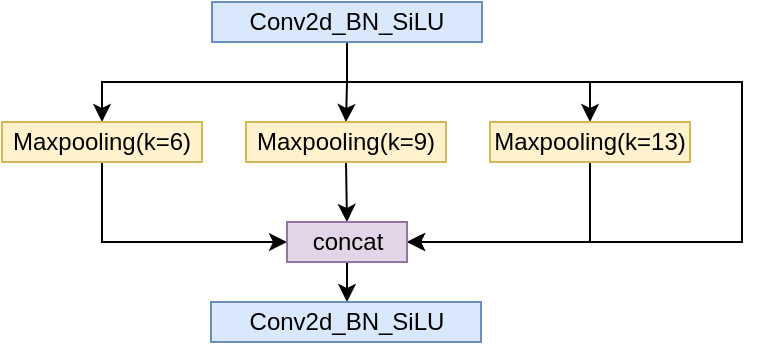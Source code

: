 <mxfile version="21.6.1" type="device">
  <diagram name="第 1 页" id="bB537N-INVUiUfxHYbDp">
    <mxGraphModel dx="1430" dy="830" grid="1" gridSize="10" guides="1" tooltips="1" connect="1" arrows="1" fold="1" page="1" pageScale="1" pageWidth="827" pageHeight="1169" math="0" shadow="0">
      <root>
        <mxCell id="0" />
        <mxCell id="1" parent="0" />
        <mxCell id="z6ol4XUJVwE9SGW8FS7L-15" style="edgeStyle=orthogonalEdgeStyle;rounded=0;orthogonalLoop=1;jettySize=auto;html=1;exitX=0.5;exitY=1;exitDx=0;exitDy=0;entryX=0.5;entryY=0;entryDx=0;entryDy=0;" edge="1" parent="1" source="z6ol4XUJVwE9SGW8FS7L-1" target="z6ol4XUJVwE9SGW8FS7L-8">
          <mxGeometry relative="1" as="geometry" />
        </mxCell>
        <mxCell id="z6ol4XUJVwE9SGW8FS7L-18" style="edgeStyle=orthogonalEdgeStyle;rounded=0;orthogonalLoop=1;jettySize=auto;html=1;exitX=0.5;exitY=1;exitDx=0;exitDy=0;entryX=0.5;entryY=0;entryDx=0;entryDy=0;" edge="1" parent="1" source="z6ol4XUJVwE9SGW8FS7L-1" target="z6ol4XUJVwE9SGW8FS7L-5">
          <mxGeometry relative="1" as="geometry" />
        </mxCell>
        <mxCell id="z6ol4XUJVwE9SGW8FS7L-19" style="edgeStyle=orthogonalEdgeStyle;rounded=0;orthogonalLoop=1;jettySize=auto;html=1;exitX=0.5;exitY=1;exitDx=0;exitDy=0;" edge="1" parent="1" source="z6ol4XUJVwE9SGW8FS7L-1" target="z6ol4XUJVwE9SGW8FS7L-9">
          <mxGeometry relative="1" as="geometry" />
        </mxCell>
        <mxCell id="z6ol4XUJVwE9SGW8FS7L-22" style="edgeStyle=orthogonalEdgeStyle;rounded=0;orthogonalLoop=1;jettySize=auto;html=1;exitX=0.5;exitY=1;exitDx=0;exitDy=0;entryX=1;entryY=0.5;entryDx=0;entryDy=0;" edge="1" parent="1" source="z6ol4XUJVwE9SGW8FS7L-1" target="z6ol4XUJVwE9SGW8FS7L-10">
          <mxGeometry relative="1" as="geometry">
            <mxPoint x="670" y="580" as="targetPoint" />
            <Array as="points">
              <mxPoint x="382" y="560" />
              <mxPoint x="580" y="560" />
              <mxPoint x="580" y="640" />
            </Array>
          </mxGeometry>
        </mxCell>
        <mxCell id="z6ol4XUJVwE9SGW8FS7L-1" value="Conv2d_BN_SiLU" style="rounded=0;whiteSpace=wrap;html=1;fillColor=#dae8fc;strokeColor=#6c8ebf;" vertex="1" parent="1">
          <mxGeometry x="315" y="520" width="135" height="20" as="geometry" />
        </mxCell>
        <mxCell id="z6ol4XUJVwE9SGW8FS7L-20" style="edgeStyle=orthogonalEdgeStyle;rounded=0;orthogonalLoop=1;jettySize=auto;html=1;exitX=0.5;exitY=1;exitDx=0;exitDy=0;entryX=0;entryY=0.5;entryDx=0;entryDy=0;" edge="1" parent="1" source="z6ol4XUJVwE9SGW8FS7L-5" target="z6ol4XUJVwE9SGW8FS7L-10">
          <mxGeometry relative="1" as="geometry" />
        </mxCell>
        <mxCell id="z6ol4XUJVwE9SGW8FS7L-5" value="Maxpooling(k=6)" style="rounded=0;whiteSpace=wrap;html=1;fillColor=#fff2cc;strokeColor=#d6b656;" vertex="1" parent="1">
          <mxGeometry x="210" y="580" width="100" height="20" as="geometry" />
        </mxCell>
        <mxCell id="z6ol4XUJVwE9SGW8FS7L-16" style="edgeStyle=orthogonalEdgeStyle;rounded=0;orthogonalLoop=1;jettySize=auto;html=1;exitX=0.5;exitY=1;exitDx=0;exitDy=0;entryX=0.5;entryY=0;entryDx=0;entryDy=0;" edge="1" parent="1" source="z6ol4XUJVwE9SGW8FS7L-8" target="z6ol4XUJVwE9SGW8FS7L-10">
          <mxGeometry relative="1" as="geometry" />
        </mxCell>
        <mxCell id="z6ol4XUJVwE9SGW8FS7L-8" value="Maxpooling(k=9)" style="rounded=0;whiteSpace=wrap;html=1;fillColor=#fff2cc;strokeColor=#d6b656;" vertex="1" parent="1">
          <mxGeometry x="332" y="580" width="100" height="20" as="geometry" />
        </mxCell>
        <mxCell id="z6ol4XUJVwE9SGW8FS7L-21" style="edgeStyle=orthogonalEdgeStyle;rounded=0;orthogonalLoop=1;jettySize=auto;html=1;exitX=0.5;exitY=1;exitDx=0;exitDy=0;entryX=1;entryY=0.5;entryDx=0;entryDy=0;" edge="1" parent="1" source="z6ol4XUJVwE9SGW8FS7L-9" target="z6ol4XUJVwE9SGW8FS7L-10">
          <mxGeometry relative="1" as="geometry" />
        </mxCell>
        <mxCell id="z6ol4XUJVwE9SGW8FS7L-9" value="Maxpooling(k=13)" style="rounded=0;whiteSpace=wrap;html=1;fillColor=#fff2cc;strokeColor=#d6b656;" vertex="1" parent="1">
          <mxGeometry x="454" y="580" width="100" height="20" as="geometry" />
        </mxCell>
        <mxCell id="z6ol4XUJVwE9SGW8FS7L-17" style="edgeStyle=orthogonalEdgeStyle;rounded=0;orthogonalLoop=1;jettySize=auto;html=1;exitX=0.5;exitY=1;exitDx=0;exitDy=0;entryX=0.5;entryY=0;entryDx=0;entryDy=0;" edge="1" parent="1" source="z6ol4XUJVwE9SGW8FS7L-10">
          <mxGeometry relative="1" as="geometry">
            <mxPoint x="382.5" y="670" as="targetPoint" />
          </mxGeometry>
        </mxCell>
        <mxCell id="z6ol4XUJVwE9SGW8FS7L-10" value="concat" style="rounded=0;whiteSpace=wrap;html=1;rotation=0;fillColor=#e1d5e7;strokeColor=#9673a6;" vertex="1" parent="1">
          <mxGeometry x="352.5" y="630" width="60" height="20" as="geometry" />
        </mxCell>
        <mxCell id="z6ol4XUJVwE9SGW8FS7L-64" value="Conv2d_BN_SiLU" style="rounded=0;whiteSpace=wrap;html=1;fillColor=#dae8fc;strokeColor=#6c8ebf;" vertex="1" parent="1">
          <mxGeometry x="314.5" y="670" width="135" height="20" as="geometry" />
        </mxCell>
      </root>
    </mxGraphModel>
  </diagram>
</mxfile>
